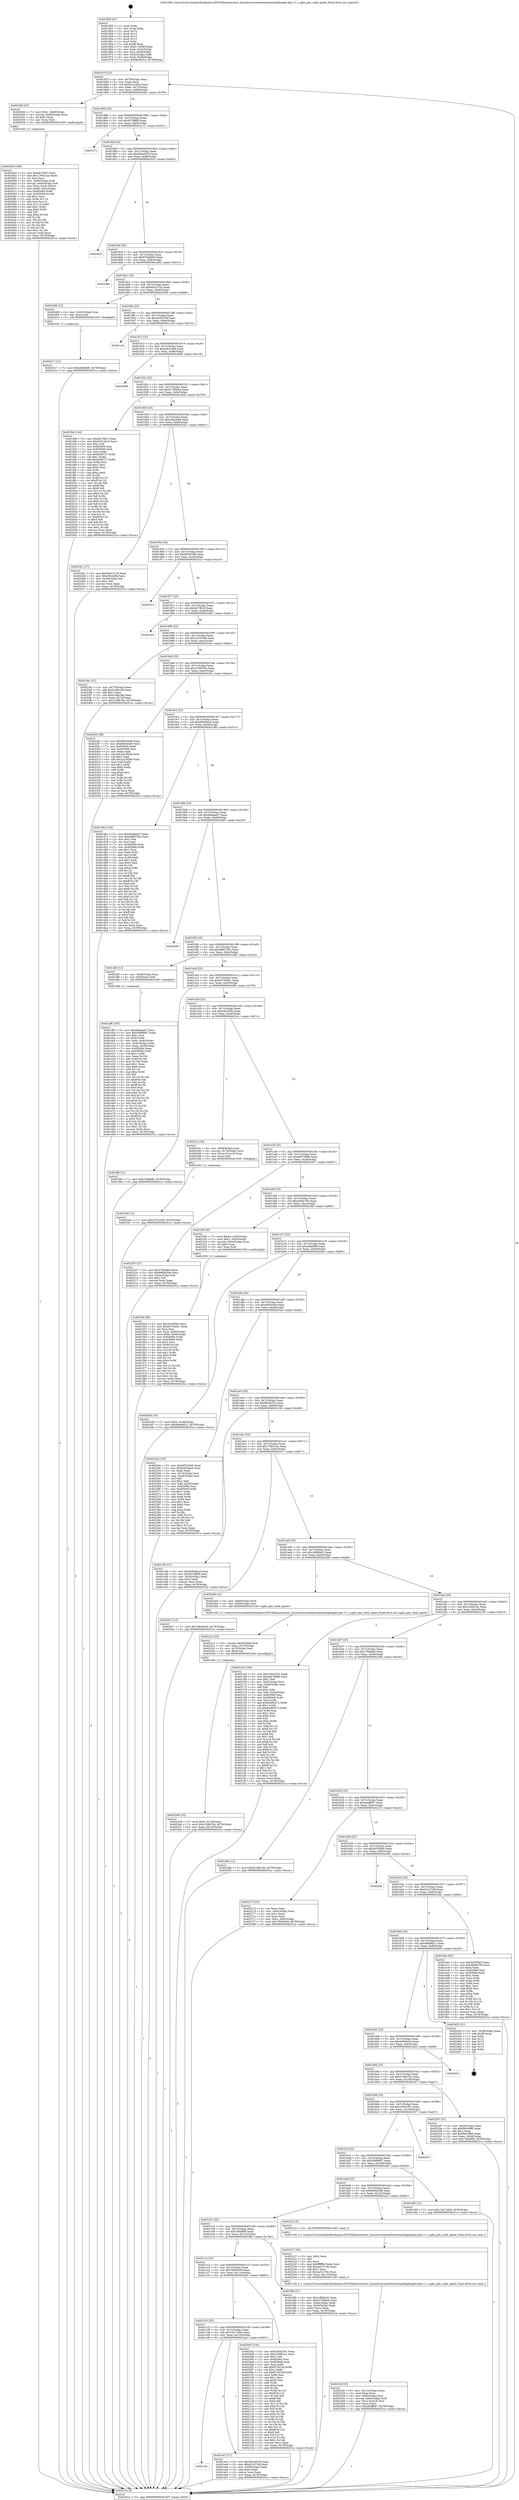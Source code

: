digraph "0x401850" {
  label = "0x401850 (/mnt/c/Users/mathe/Desktop/tcc/POCII/binaries/extr_linuxdriversnetethernetamdxgbexgbe-phy-v1.c_xgbe_phy_valid_speed_Final-ollvm.out::main(0))"
  labelloc = "t"
  node[shape=record]

  Entry [label="",width=0.3,height=0.3,shape=circle,fillcolor=black,style=filled]
  "0x40187f" [label="{
     0x40187f [23]\l
     | [instrs]\l
     &nbsp;&nbsp;0x40187f \<+3\>: mov -0x78(%rbp),%eax\l
     &nbsp;&nbsp;0x401882 \<+2\>: mov %eax,%ecx\l
     &nbsp;&nbsp;0x401884 \<+6\>: sub $0x8c51de24,%ecx\l
     &nbsp;&nbsp;0x40188a \<+3\>: mov %eax,-0x7c(%rbp)\l
     &nbsp;&nbsp;0x40188d \<+3\>: mov %ecx,-0x80(%rbp)\l
     &nbsp;&nbsp;0x401890 \<+6\>: je 0000000000402046 \<main+0x7f6\>\l
  }"]
  "0x402046" [label="{
     0x402046 [23]\l
     | [instrs]\l
     &nbsp;&nbsp;0x402046 \<+7\>: movl $0x1,-0x68(%rbp)\l
     &nbsp;&nbsp;0x40204d \<+4\>: movslq -0x68(%rbp),%rax\l
     &nbsp;&nbsp;0x402051 \<+4\>: shl $0x2,%rax\l
     &nbsp;&nbsp;0x402055 \<+3\>: mov %rax,%rdi\l
     &nbsp;&nbsp;0x402058 \<+5\>: call 0000000000401050 \<malloc@plt\>\l
     | [calls]\l
     &nbsp;&nbsp;0x401050 \{1\} (unknown)\l
  }"]
  "0x401896" [label="{
     0x401896 [25]\l
     | [instrs]\l
     &nbsp;&nbsp;0x401896 \<+5\>: jmp 000000000040189b \<main+0x4b\>\l
     &nbsp;&nbsp;0x40189b \<+3\>: mov -0x7c(%rbp),%eax\l
     &nbsp;&nbsp;0x40189e \<+5\>: sub $0x927dfbf6,%eax\l
     &nbsp;&nbsp;0x4018a3 \<+6\>: mov %eax,-0x84(%rbp)\l
     &nbsp;&nbsp;0x4018a9 \<+6\>: je 0000000000401c71 \<main+0x421\>\l
  }"]
  Exit [label="",width=0.3,height=0.3,shape=circle,fillcolor=black,style=filled,peripheries=2]
  "0x401c71" [label="{
     0x401c71\l
  }", style=dashed]
  "0x4018af" [label="{
     0x4018af [25]\l
     | [instrs]\l
     &nbsp;&nbsp;0x4018af \<+5\>: jmp 00000000004018b4 \<main+0x64\>\l
     &nbsp;&nbsp;0x4018b4 \<+3\>: mov -0x7c(%rbp),%eax\l
     &nbsp;&nbsp;0x4018b7 \<+5\>: sub $0x92bed478,%eax\l
     &nbsp;&nbsp;0x4018bc \<+6\>: mov %eax,-0x88(%rbp)\l
     &nbsp;&nbsp;0x4018c2 \<+6\>: je 0000000000402423 \<main+0xbd3\>\l
  }"]
  "0x402417" [label="{
     0x402417 [12]\l
     | [instrs]\l
     &nbsp;&nbsp;0x402417 \<+7\>: movl $0xefdbd6f0,-0x78(%rbp)\l
     &nbsp;&nbsp;0x40241e \<+5\>: jmp 000000000040251a \<main+0xcca\>\l
  }"]
  "0x402423" [label="{
     0x402423\l
  }", style=dashed]
  "0x4018c8" [label="{
     0x4018c8 [25]\l
     | [instrs]\l
     &nbsp;&nbsp;0x4018c8 \<+5\>: jmp 00000000004018cd \<main+0x7d\>\l
     &nbsp;&nbsp;0x4018cd \<+3\>: mov -0x7c(%rbp),%eax\l
     &nbsp;&nbsp;0x4018d0 \<+5\>: sub $0x974a8494,%eax\l
     &nbsp;&nbsp;0x4018d5 \<+6\>: mov %eax,-0x8c(%rbp)\l
     &nbsp;&nbsp;0x4018db \<+6\>: je 0000000000401d60 \<main+0x510\>\l
  }"]
  "0x4023e0" [label="{
     0x4023e0 [12]\l
     | [instrs]\l
     &nbsp;&nbsp;0x4023e0 \<+7\>: movl $0xc537e3e9,-0x78(%rbp)\l
     &nbsp;&nbsp;0x4023e7 \<+5\>: jmp 000000000040251a \<main+0xcca\>\l
  }"]
  "0x401d60" [label="{
     0x401d60\l
  }", style=dashed]
  "0x4018e1" [label="{
     0x4018e1 [25]\l
     | [instrs]\l
     &nbsp;&nbsp;0x4018e1 \<+5\>: jmp 00000000004018e6 \<main+0x96\>\l
     &nbsp;&nbsp;0x4018e6 \<+3\>: mov -0x7c(%rbp),%eax\l
     &nbsp;&nbsp;0x4018e9 \<+5\>: sub $0x9d4147c6,%eax\l
     &nbsp;&nbsp;0x4018ee \<+6\>: mov %eax,-0x90(%rbp)\l
     &nbsp;&nbsp;0x4018f4 \<+6\>: je 000000000040240b \<main+0xbbb\>\l
  }"]
  "0x4022d9" [label="{
     0x4022d9 [25]\l
     | [instrs]\l
     &nbsp;&nbsp;0x4022d9 \<+7\>: movl $0x0,-0x74(%rbp)\l
     &nbsp;&nbsp;0x4022e0 \<+7\>: movl $0xc538678a,-0x78(%rbp)\l
     &nbsp;&nbsp;0x4022e7 \<+6\>: mov %eax,-0x120(%rbp)\l
     &nbsp;&nbsp;0x4022ed \<+5\>: jmp 000000000040251a \<main+0xcca\>\l
  }"]
  "0x40240b" [label="{
     0x40240b [12]\l
     | [instrs]\l
     &nbsp;&nbsp;0x40240b \<+4\>: mov -0x60(%rbp),%rax\l
     &nbsp;&nbsp;0x40240f \<+3\>: mov %rax,%rdi\l
     &nbsp;&nbsp;0x402412 \<+5\>: call 0000000000401030 \<free@plt\>\l
     | [calls]\l
     &nbsp;&nbsp;0x401030 \{1\} (unknown)\l
  }"]
  "0x4018fa" [label="{
     0x4018fa [25]\l
     | [instrs]\l
     &nbsp;&nbsp;0x4018fa \<+5\>: jmp 00000000004018ff \<main+0xaf\>\l
     &nbsp;&nbsp;0x4018ff \<+3\>: mov -0x7c(%rbp),%eax\l
     &nbsp;&nbsp;0x401902 \<+5\>: sub $0xa550b76f,%eax\l
     &nbsp;&nbsp;0x401907 \<+6\>: mov %eax,-0x94(%rbp)\l
     &nbsp;&nbsp;0x40190d \<+6\>: je 0000000000401cc4 \<main+0x474\>\l
  }"]
  "0x4022c2" [label="{
     0x4022c2 [23]\l
     | [instrs]\l
     &nbsp;&nbsp;0x4022c2 \<+10\>: movabs $0x4030b6,%rdi\l
     &nbsp;&nbsp;0x4022cc \<+3\>: mov %eax,-0x70(%rbp)\l
     &nbsp;&nbsp;0x4022cf \<+3\>: mov -0x70(%rbp),%esi\l
     &nbsp;&nbsp;0x4022d2 \<+2\>: mov $0x0,%al\l
     &nbsp;&nbsp;0x4022d4 \<+5\>: call 0000000000401040 \<printf@plt\>\l
     | [calls]\l
     &nbsp;&nbsp;0x401040 \{1\} (unknown)\l
  }"]
  "0x401cc4" [label="{
     0x401cc4\l
  }", style=dashed]
  "0x401913" [label="{
     0x401913 [25]\l
     | [instrs]\l
     &nbsp;&nbsp;0x401913 \<+5\>: jmp 0000000000401918 \<main+0xc8\>\l
     &nbsp;&nbsp;0x401918 \<+3\>: mov -0x7c(%rbp),%eax\l
     &nbsp;&nbsp;0x40191b \<+5\>: sub $0xaf43140d,%eax\l
     &nbsp;&nbsp;0x401920 \<+6\>: mov %eax,-0x98(%rbp)\l
     &nbsp;&nbsp;0x401926 \<+6\>: je 0000000000402468 \<main+0xc18\>\l
  }"]
  "0x40224f" [label="{
     0x40224f [35]\l
     | [instrs]\l
     &nbsp;&nbsp;0x40224f \<+6\>: mov -0x11c(%rbp),%ecx\l
     &nbsp;&nbsp;0x402255 \<+3\>: imul %eax,%ecx\l
     &nbsp;&nbsp;0x402258 \<+4\>: mov -0x60(%rbp),%rsi\l
     &nbsp;&nbsp;0x40225c \<+4\>: movslq -0x64(%rbp),%rdi\l
     &nbsp;&nbsp;0x402260 \<+4\>: mov (%rsi,%rdi,8),%rsi\l
     &nbsp;&nbsp;0x402264 \<+2\>: mov %ecx,(%rsi)\l
     &nbsp;&nbsp;0x402266 \<+7\>: movl $0x2baffb67,-0x78(%rbp)\l
     &nbsp;&nbsp;0x40226d \<+5\>: jmp 000000000040251a \<main+0xcca\>\l
  }"]
  "0x402468" [label="{
     0x402468\l
  }", style=dashed]
  "0x40192c" [label="{
     0x40192c [25]\l
     | [instrs]\l
     &nbsp;&nbsp;0x40192c \<+5\>: jmp 0000000000401931 \<main+0xe1\>\l
     &nbsp;&nbsp;0x401931 \<+3\>: mov -0x7c(%rbp),%eax\l
     &nbsp;&nbsp;0x401934 \<+5\>: sub $0xb178b6e4,%eax\l
     &nbsp;&nbsp;0x401939 \<+6\>: mov %eax,-0x9c(%rbp)\l
     &nbsp;&nbsp;0x40193f \<+6\>: je 0000000000401fb6 \<main+0x766\>\l
  }"]
  "0x402227" [label="{
     0x402227 [40]\l
     | [instrs]\l
     &nbsp;&nbsp;0x402227 \<+5\>: mov $0x2,%ecx\l
     &nbsp;&nbsp;0x40222c \<+1\>: cltd\l
     &nbsp;&nbsp;0x40222d \<+2\>: idiv %ecx\l
     &nbsp;&nbsp;0x40222f \<+6\>: imul $0xfffffffe,%edx,%ecx\l
     &nbsp;&nbsp;0x402235 \<+6\>: add $0x4a01278e,%ecx\l
     &nbsp;&nbsp;0x40223b \<+3\>: add $0x1,%ecx\l
     &nbsp;&nbsp;0x40223e \<+6\>: sub $0x4a01278e,%ecx\l
     &nbsp;&nbsp;0x402244 \<+6\>: mov %ecx,-0x11c(%rbp)\l
     &nbsp;&nbsp;0x40224a \<+5\>: call 0000000000401160 \<next_i\>\l
     | [calls]\l
     &nbsp;&nbsp;0x401160 \{1\} (/mnt/c/Users/mathe/Desktop/tcc/POCII/binaries/extr_linuxdriversnetethernetamdxgbexgbe-phy-v1.c_xgbe_phy_valid_speed_Final-ollvm.out::next_i)\l
  }"]
  "0x401fb6" [label="{
     0x401fb6 [144]\l
     | [instrs]\l
     &nbsp;&nbsp;0x401fb6 \<+5\>: mov $0xbfc7f823,%eax\l
     &nbsp;&nbsp;0x401fbb \<+5\>: mov $0x8c51de24,%ecx\l
     &nbsp;&nbsp;0x401fc0 \<+2\>: mov $0x1,%dl\l
     &nbsp;&nbsp;0x401fc2 \<+7\>: mov 0x405064,%esi\l
     &nbsp;&nbsp;0x401fc9 \<+7\>: mov 0x405068,%edi\l
     &nbsp;&nbsp;0x401fd0 \<+3\>: mov %esi,%r8d\l
     &nbsp;&nbsp;0x401fd3 \<+7\>: sub $0xb058727,%r8d\l
     &nbsp;&nbsp;0x401fda \<+4\>: sub $0x1,%r8d\l
     &nbsp;&nbsp;0x401fde \<+7\>: add $0xb058727,%r8d\l
     &nbsp;&nbsp;0x401fe5 \<+4\>: imul %r8d,%esi\l
     &nbsp;&nbsp;0x401fe9 \<+3\>: and $0x1,%esi\l
     &nbsp;&nbsp;0x401fec \<+3\>: cmp $0x0,%esi\l
     &nbsp;&nbsp;0x401fef \<+4\>: sete %r9b\l
     &nbsp;&nbsp;0x401ff3 \<+3\>: cmp $0xa,%edi\l
     &nbsp;&nbsp;0x401ff6 \<+4\>: setl %r10b\l
     &nbsp;&nbsp;0x401ffa \<+3\>: mov %r9b,%r11b\l
     &nbsp;&nbsp;0x401ffd \<+4\>: xor $0xff,%r11b\l
     &nbsp;&nbsp;0x402001 \<+3\>: mov %r10b,%bl\l
     &nbsp;&nbsp;0x402004 \<+3\>: xor $0xff,%bl\l
     &nbsp;&nbsp;0x402007 \<+3\>: xor $0x0,%dl\l
     &nbsp;&nbsp;0x40200a \<+3\>: mov %r11b,%r14b\l
     &nbsp;&nbsp;0x40200d \<+4\>: and $0x0,%r14b\l
     &nbsp;&nbsp;0x402011 \<+3\>: and %dl,%r9b\l
     &nbsp;&nbsp;0x402014 \<+3\>: mov %bl,%r15b\l
     &nbsp;&nbsp;0x402017 \<+4\>: and $0x0,%r15b\l
     &nbsp;&nbsp;0x40201b \<+3\>: and %dl,%r10b\l
     &nbsp;&nbsp;0x40201e \<+3\>: or %r9b,%r14b\l
     &nbsp;&nbsp;0x402021 \<+3\>: or %r10b,%r15b\l
     &nbsp;&nbsp;0x402024 \<+3\>: xor %r15b,%r14b\l
     &nbsp;&nbsp;0x402027 \<+3\>: or %bl,%r11b\l
     &nbsp;&nbsp;0x40202a \<+4\>: xor $0xff,%r11b\l
     &nbsp;&nbsp;0x40202e \<+3\>: or $0x0,%dl\l
     &nbsp;&nbsp;0x402031 \<+3\>: and %dl,%r11b\l
     &nbsp;&nbsp;0x402034 \<+3\>: or %r11b,%r14b\l
     &nbsp;&nbsp;0x402037 \<+4\>: test $0x1,%r14b\l
     &nbsp;&nbsp;0x40203b \<+3\>: cmovne %ecx,%eax\l
     &nbsp;&nbsp;0x40203e \<+3\>: mov %eax,-0x78(%rbp)\l
     &nbsp;&nbsp;0x402041 \<+5\>: jmp 000000000040251a \<main+0xcca\>\l
  }"]
  "0x401945" [label="{
     0x401945 [25]\l
     | [instrs]\l
     &nbsp;&nbsp;0x401945 \<+5\>: jmp 000000000040194a \<main+0xfa\>\l
     &nbsp;&nbsp;0x40194a \<+3\>: mov -0x7c(%rbp),%eax\l
     &nbsp;&nbsp;0x40194d \<+5\>: sub $0xb30a3ea9,%eax\l
     &nbsp;&nbsp;0x401952 \<+6\>: mov %eax,-0xa0(%rbp)\l
     &nbsp;&nbsp;0x401958 \<+6\>: je 00000000004023b1 \<main+0xb61\>\l
  }"]
  "0x40205d" [label="{
     0x40205d [106]\l
     | [instrs]\l
     &nbsp;&nbsp;0x40205d \<+5\>: mov $0xbfc7f823,%ecx\l
     &nbsp;&nbsp;0x402062 \<+5\>: mov $0x178621ae,%edx\l
     &nbsp;&nbsp;0x402067 \<+2\>: xor %esi,%esi\l
     &nbsp;&nbsp;0x402069 \<+4\>: mov -0x60(%rbp),%rdi\l
     &nbsp;&nbsp;0x40206d \<+4\>: movslq -0x64(%rbp),%r8\l
     &nbsp;&nbsp;0x402071 \<+4\>: mov %rax,(%rdi,%r8,8)\l
     &nbsp;&nbsp;0x402075 \<+7\>: movl $0x0,-0x6c(%rbp)\l
     &nbsp;&nbsp;0x40207c \<+8\>: mov 0x405064,%r9d\l
     &nbsp;&nbsp;0x402084 \<+8\>: mov 0x405068,%r10d\l
     &nbsp;&nbsp;0x40208c \<+3\>: sub $0x1,%esi\l
     &nbsp;&nbsp;0x40208f \<+3\>: mov %r9d,%r11d\l
     &nbsp;&nbsp;0x402092 \<+3\>: add %esi,%r11d\l
     &nbsp;&nbsp;0x402095 \<+4\>: imul %r11d,%r9d\l
     &nbsp;&nbsp;0x402099 \<+4\>: and $0x1,%r9d\l
     &nbsp;&nbsp;0x40209d \<+4\>: cmp $0x0,%r9d\l
     &nbsp;&nbsp;0x4020a1 \<+3\>: sete %bl\l
     &nbsp;&nbsp;0x4020a4 \<+4\>: cmp $0xa,%r10d\l
     &nbsp;&nbsp;0x4020a8 \<+4\>: setl %r14b\l
     &nbsp;&nbsp;0x4020ac \<+3\>: mov %bl,%r15b\l
     &nbsp;&nbsp;0x4020af \<+3\>: and %r14b,%r15b\l
     &nbsp;&nbsp;0x4020b2 \<+3\>: xor %r14b,%bl\l
     &nbsp;&nbsp;0x4020b5 \<+3\>: or %bl,%r15b\l
     &nbsp;&nbsp;0x4020b8 \<+4\>: test $0x1,%r15b\l
     &nbsp;&nbsp;0x4020bc \<+3\>: cmovne %edx,%ecx\l
     &nbsp;&nbsp;0x4020bf \<+3\>: mov %ecx,-0x78(%rbp)\l
     &nbsp;&nbsp;0x4020c2 \<+5\>: jmp 000000000040251a \<main+0xcca\>\l
  }"]
  "0x4023b1" [label="{
     0x4023b1 [27]\l
     | [instrs]\l
     &nbsp;&nbsp;0x4023b1 \<+5\>: mov $0x9d4147c6,%eax\l
     &nbsp;&nbsp;0x4023b6 \<+5\>: mov $0xe5fc2d5b,%ecx\l
     &nbsp;&nbsp;0x4023bb \<+3\>: mov -0x29(%rbp),%dl\l
     &nbsp;&nbsp;0x4023be \<+3\>: test $0x1,%dl\l
     &nbsp;&nbsp;0x4023c1 \<+3\>: cmovne %ecx,%eax\l
     &nbsp;&nbsp;0x4023c4 \<+3\>: mov %eax,-0x78(%rbp)\l
     &nbsp;&nbsp;0x4023c7 \<+5\>: jmp 000000000040251a \<main+0xcca\>\l
  }"]
  "0x40195e" [label="{
     0x40195e [25]\l
     | [instrs]\l
     &nbsp;&nbsp;0x40195e \<+5\>: jmp 0000000000401963 \<main+0x113\>\l
     &nbsp;&nbsp;0x401963 \<+3\>: mov -0x7c(%rbp),%eax\l
     &nbsp;&nbsp;0x401966 \<+5\>: sub $0xbf5250d9,%eax\l
     &nbsp;&nbsp;0x40196b \<+6\>: mov %eax,-0xa4(%rbp)\l
     &nbsp;&nbsp;0x401971 \<+6\>: je 0000000000402513 \<main+0xcc3\>\l
  }"]
  "0x401f2d" [label="{
     0x401f2d [98]\l
     | [instrs]\l
     &nbsp;&nbsp;0x401f2d \<+5\>: mov $0x2e55f0e0,%ecx\l
     &nbsp;&nbsp;0x401f32 \<+5\>: mov $0xe075ddd1,%edx\l
     &nbsp;&nbsp;0x401f37 \<+2\>: xor %esi,%esi\l
     &nbsp;&nbsp;0x401f39 \<+4\>: mov %rax,-0x60(%rbp)\l
     &nbsp;&nbsp;0x401f3d \<+7\>: movl $0x0,-0x64(%rbp)\l
     &nbsp;&nbsp;0x401f44 \<+8\>: mov 0x405064,%r8d\l
     &nbsp;&nbsp;0x401f4c \<+8\>: mov 0x405068,%r9d\l
     &nbsp;&nbsp;0x401f54 \<+3\>: sub $0x1,%esi\l
     &nbsp;&nbsp;0x401f57 \<+3\>: mov %r8d,%r10d\l
     &nbsp;&nbsp;0x401f5a \<+3\>: add %esi,%r10d\l
     &nbsp;&nbsp;0x401f5d \<+4\>: imul %r10d,%r8d\l
     &nbsp;&nbsp;0x401f61 \<+4\>: and $0x1,%r8d\l
     &nbsp;&nbsp;0x401f65 \<+4\>: cmp $0x0,%r8d\l
     &nbsp;&nbsp;0x401f69 \<+4\>: sete %r11b\l
     &nbsp;&nbsp;0x401f6d \<+4\>: cmp $0xa,%r9d\l
     &nbsp;&nbsp;0x401f71 \<+3\>: setl %bl\l
     &nbsp;&nbsp;0x401f74 \<+3\>: mov %r11b,%r14b\l
     &nbsp;&nbsp;0x401f77 \<+3\>: and %bl,%r14b\l
     &nbsp;&nbsp;0x401f7a \<+3\>: xor %bl,%r11b\l
     &nbsp;&nbsp;0x401f7d \<+3\>: or %r11b,%r14b\l
     &nbsp;&nbsp;0x401f80 \<+4\>: test $0x1,%r14b\l
     &nbsp;&nbsp;0x401f84 \<+3\>: cmovne %edx,%ecx\l
     &nbsp;&nbsp;0x401f87 \<+3\>: mov %ecx,-0x78(%rbp)\l
     &nbsp;&nbsp;0x401f8a \<+5\>: jmp 000000000040251a \<main+0xcca\>\l
  }"]
  "0x402513" [label="{
     0x402513\l
  }", style=dashed]
  "0x401977" [label="{
     0x401977 [25]\l
     | [instrs]\l
     &nbsp;&nbsp;0x401977 \<+5\>: jmp 000000000040197c \<main+0x12c\>\l
     &nbsp;&nbsp;0x40197c \<+3\>: mov -0x7c(%rbp),%eax\l
     &nbsp;&nbsp;0x40197f \<+5\>: sub $0xbfc7f823,%eax\l
     &nbsp;&nbsp;0x401984 \<+6\>: mov %eax,-0xa8(%rbp)\l
     &nbsp;&nbsp;0x40198a \<+6\>: je 00000000004024d1 \<main+0xc81\>\l
  }"]
  "0x401c4c" [label="{
     0x401c4c\l
  }", style=dashed]
  "0x4024d1" [label="{
     0x4024d1\l
  }", style=dashed]
  "0x401990" [label="{
     0x401990 [25]\l
     | [instrs]\l
     &nbsp;&nbsp;0x401990 \<+5\>: jmp 0000000000401995 \<main+0x145\>\l
     &nbsp;&nbsp;0x401995 \<+3\>: mov -0x7c(%rbp),%eax\l
     &nbsp;&nbsp;0x401998 \<+5\>: sub $0xc537e3e9,%eax\l
     &nbsp;&nbsp;0x40199d \<+6\>: mov %eax,-0xac(%rbp)\l
     &nbsp;&nbsp;0x4019a3 \<+6\>: je 00000000004023ec \<main+0xb9c\>\l
  }"]
  "0x401ea1" [label="{
     0x401ea1 [27]\l
     | [instrs]\l
     &nbsp;&nbsp;0x401ea1 \<+5\>: mov $0x92bed478,%eax\l
     &nbsp;&nbsp;0x401ea6 \<+5\>: mov $0x431d728f,%ecx\l
     &nbsp;&nbsp;0x401eab \<+3\>: mov -0x30(%rbp),%edx\l
     &nbsp;&nbsp;0x401eae \<+3\>: cmp $0x0,%edx\l
     &nbsp;&nbsp;0x401eb1 \<+3\>: cmove %ecx,%eax\l
     &nbsp;&nbsp;0x401eb4 \<+3\>: mov %eax,-0x78(%rbp)\l
     &nbsp;&nbsp;0x401eb7 \<+5\>: jmp 000000000040251a \<main+0xcca\>\l
  }"]
  "0x4023ec" [label="{
     0x4023ec [31]\l
     | [instrs]\l
     &nbsp;&nbsp;0x4023ec \<+3\>: mov -0x74(%rbp),%eax\l
     &nbsp;&nbsp;0x4023ef \<+5\>: add $0x41d8cc8a,%eax\l
     &nbsp;&nbsp;0x4023f4 \<+3\>: add $0x1,%eax\l
     &nbsp;&nbsp;0x4023f7 \<+5\>: sub $0x41d8cc8a,%eax\l
     &nbsp;&nbsp;0x4023fc \<+3\>: mov %eax,-0x74(%rbp)\l
     &nbsp;&nbsp;0x4023ff \<+7\>: movl $0xc538678a,-0x78(%rbp)\l
     &nbsp;&nbsp;0x402406 \<+5\>: jmp 000000000040251a \<main+0xcca\>\l
  }"]
  "0x4019a9" [label="{
     0x4019a9 [25]\l
     | [instrs]\l
     &nbsp;&nbsp;0x4019a9 \<+5\>: jmp 00000000004019ae \<main+0x15e\>\l
     &nbsp;&nbsp;0x4019ae \<+3\>: mov -0x7c(%rbp),%eax\l
     &nbsp;&nbsp;0x4019b1 \<+5\>: sub $0xc538678a,%eax\l
     &nbsp;&nbsp;0x4019b6 \<+6\>: mov %eax,-0xb0(%rbp)\l
     &nbsp;&nbsp;0x4019bc \<+6\>: je 00000000004022f2 \<main+0xaa2\>\l
  }"]
  "0x401c33" [label="{
     0x401c33 [25]\l
     | [instrs]\l
     &nbsp;&nbsp;0x401c33 \<+5\>: jmp 0000000000401c38 \<main+0x3e8\>\l
     &nbsp;&nbsp;0x401c38 \<+3\>: mov -0x7c(%rbp),%eax\l
     &nbsp;&nbsp;0x401c3b \<+5\>: sub $0x7eb716b9,%eax\l
     &nbsp;&nbsp;0x401c40 \<+6\>: mov %eax,-0x118(%rbp)\l
     &nbsp;&nbsp;0x401c46 \<+6\>: je 0000000000401ea1 \<main+0x651\>\l
  }"]
  "0x4022f2" [label="{
     0x4022f2 [88]\l
     | [instrs]\l
     &nbsp;&nbsp;0x4022f2 \<+5\>: mov $0xbf5250d9,%eax\l
     &nbsp;&nbsp;0x4022f7 \<+5\>: mov $0xf40044d0,%ecx\l
     &nbsp;&nbsp;0x4022fc \<+7\>: mov 0x405064,%edx\l
     &nbsp;&nbsp;0x402303 \<+7\>: mov 0x405068,%esi\l
     &nbsp;&nbsp;0x40230a \<+2\>: mov %edx,%edi\l
     &nbsp;&nbsp;0x40230c \<+6\>: sub $0x2a23f2b8,%edi\l
     &nbsp;&nbsp;0x402312 \<+3\>: sub $0x1,%edi\l
     &nbsp;&nbsp;0x402315 \<+6\>: add $0x2a23f2b8,%edi\l
     &nbsp;&nbsp;0x40231b \<+3\>: imul %edi,%edx\l
     &nbsp;&nbsp;0x40231e \<+3\>: and $0x1,%edx\l
     &nbsp;&nbsp;0x402321 \<+3\>: cmp $0x0,%edx\l
     &nbsp;&nbsp;0x402324 \<+4\>: sete %r8b\l
     &nbsp;&nbsp;0x402328 \<+3\>: cmp $0xa,%esi\l
     &nbsp;&nbsp;0x40232b \<+4\>: setl %r9b\l
     &nbsp;&nbsp;0x40232f \<+3\>: mov %r8b,%r10b\l
     &nbsp;&nbsp;0x402332 \<+3\>: and %r9b,%r10b\l
     &nbsp;&nbsp;0x402335 \<+3\>: xor %r9b,%r8b\l
     &nbsp;&nbsp;0x402338 \<+3\>: or %r8b,%r10b\l
     &nbsp;&nbsp;0x40233b \<+4\>: test $0x1,%r10b\l
     &nbsp;&nbsp;0x40233f \<+3\>: cmovne %ecx,%eax\l
     &nbsp;&nbsp;0x402342 \<+3\>: mov %eax,-0x78(%rbp)\l
     &nbsp;&nbsp;0x402345 \<+5\>: jmp 000000000040251a \<main+0xcca\>\l
  }"]
  "0x4019c2" [label="{
     0x4019c2 [25]\l
     | [instrs]\l
     &nbsp;&nbsp;0x4019c2 \<+5\>: jmp 00000000004019c7 \<main+0x177\>\l
     &nbsp;&nbsp;0x4019c7 \<+3\>: mov -0x7c(%rbp),%eax\l
     &nbsp;&nbsp;0x4019ca \<+5\>: sub $0xd0928acd,%eax\l
     &nbsp;&nbsp;0x4019cf \<+6\>: mov %eax,-0xb4(%rbp)\l
     &nbsp;&nbsp;0x4019d5 \<+6\>: je 0000000000401d6c \<main+0x51c\>\l
  }"]
  "0x4020d3" [label="{
     0x4020d3 [144]\l
     | [instrs]\l
     &nbsp;&nbsp;0x4020d3 \<+5\>: mov $0x53642301,%eax\l
     &nbsp;&nbsp;0x4020d8 \<+5\>: mov $0x218901ac,%ecx\l
     &nbsp;&nbsp;0x4020dd \<+2\>: mov $0x1,%dl\l
     &nbsp;&nbsp;0x4020df \<+7\>: mov 0x405064,%esi\l
     &nbsp;&nbsp;0x4020e6 \<+7\>: mov 0x405068,%edi\l
     &nbsp;&nbsp;0x4020ed \<+3\>: mov %esi,%r8d\l
     &nbsp;&nbsp;0x4020f0 \<+7\>: add $0xf37823cf,%r8d\l
     &nbsp;&nbsp;0x4020f7 \<+4\>: sub $0x1,%r8d\l
     &nbsp;&nbsp;0x4020fb \<+7\>: sub $0xf37823cf,%r8d\l
     &nbsp;&nbsp;0x402102 \<+4\>: imul %r8d,%esi\l
     &nbsp;&nbsp;0x402106 \<+3\>: and $0x1,%esi\l
     &nbsp;&nbsp;0x402109 \<+3\>: cmp $0x0,%esi\l
     &nbsp;&nbsp;0x40210c \<+4\>: sete %r9b\l
     &nbsp;&nbsp;0x402110 \<+3\>: cmp $0xa,%edi\l
     &nbsp;&nbsp;0x402113 \<+4\>: setl %r10b\l
     &nbsp;&nbsp;0x402117 \<+3\>: mov %r9b,%r11b\l
     &nbsp;&nbsp;0x40211a \<+4\>: xor $0xff,%r11b\l
     &nbsp;&nbsp;0x40211e \<+3\>: mov %r10b,%bl\l
     &nbsp;&nbsp;0x402121 \<+3\>: xor $0xff,%bl\l
     &nbsp;&nbsp;0x402124 \<+3\>: xor $0x0,%dl\l
     &nbsp;&nbsp;0x402127 \<+3\>: mov %r11b,%r14b\l
     &nbsp;&nbsp;0x40212a \<+4\>: and $0x0,%r14b\l
     &nbsp;&nbsp;0x40212e \<+3\>: and %dl,%r9b\l
     &nbsp;&nbsp;0x402131 \<+3\>: mov %bl,%r15b\l
     &nbsp;&nbsp;0x402134 \<+4\>: and $0x0,%r15b\l
     &nbsp;&nbsp;0x402138 \<+3\>: and %dl,%r10b\l
     &nbsp;&nbsp;0x40213b \<+3\>: or %r9b,%r14b\l
     &nbsp;&nbsp;0x40213e \<+3\>: or %r10b,%r15b\l
     &nbsp;&nbsp;0x402141 \<+3\>: xor %r15b,%r14b\l
     &nbsp;&nbsp;0x402144 \<+3\>: or %bl,%r11b\l
     &nbsp;&nbsp;0x402147 \<+4\>: xor $0xff,%r11b\l
     &nbsp;&nbsp;0x40214b \<+3\>: or $0x0,%dl\l
     &nbsp;&nbsp;0x40214e \<+3\>: and %dl,%r11b\l
     &nbsp;&nbsp;0x402151 \<+3\>: or %r11b,%r14b\l
     &nbsp;&nbsp;0x402154 \<+4\>: test $0x1,%r14b\l
     &nbsp;&nbsp;0x402158 \<+3\>: cmovne %ecx,%eax\l
     &nbsp;&nbsp;0x40215b \<+3\>: mov %eax,-0x78(%rbp)\l
     &nbsp;&nbsp;0x40215e \<+5\>: jmp 000000000040251a \<main+0xcca\>\l
  }"]
  "0x401d6c" [label="{
     0x401d6c [134]\l
     | [instrs]\l
     &nbsp;&nbsp;0x401d6c \<+5\>: mov $0xd0a8aad7,%eax\l
     &nbsp;&nbsp;0x401d71 \<+5\>: mov $0xd68673b2,%ecx\l
     &nbsp;&nbsp;0x401d76 \<+2\>: mov $0x1,%dl\l
     &nbsp;&nbsp;0x401d78 \<+2\>: xor %esi,%esi\l
     &nbsp;&nbsp;0x401d7a \<+7\>: mov 0x405064,%edi\l
     &nbsp;&nbsp;0x401d81 \<+8\>: mov 0x405068,%r8d\l
     &nbsp;&nbsp;0x401d89 \<+3\>: sub $0x1,%esi\l
     &nbsp;&nbsp;0x401d8c \<+3\>: mov %edi,%r9d\l
     &nbsp;&nbsp;0x401d8f \<+3\>: add %esi,%r9d\l
     &nbsp;&nbsp;0x401d92 \<+4\>: imul %r9d,%edi\l
     &nbsp;&nbsp;0x401d96 \<+3\>: and $0x1,%edi\l
     &nbsp;&nbsp;0x401d99 \<+3\>: cmp $0x0,%edi\l
     &nbsp;&nbsp;0x401d9c \<+4\>: sete %r10b\l
     &nbsp;&nbsp;0x401da0 \<+4\>: cmp $0xa,%r8d\l
     &nbsp;&nbsp;0x401da4 \<+4\>: setl %r11b\l
     &nbsp;&nbsp;0x401da8 \<+3\>: mov %r10b,%bl\l
     &nbsp;&nbsp;0x401dab \<+3\>: xor $0xff,%bl\l
     &nbsp;&nbsp;0x401dae \<+3\>: mov %r11b,%r14b\l
     &nbsp;&nbsp;0x401db1 \<+4\>: xor $0xff,%r14b\l
     &nbsp;&nbsp;0x401db5 \<+3\>: xor $0x0,%dl\l
     &nbsp;&nbsp;0x401db8 \<+3\>: mov %bl,%r15b\l
     &nbsp;&nbsp;0x401dbb \<+4\>: and $0x0,%r15b\l
     &nbsp;&nbsp;0x401dbf \<+3\>: and %dl,%r10b\l
     &nbsp;&nbsp;0x401dc2 \<+3\>: mov %r14b,%r12b\l
     &nbsp;&nbsp;0x401dc5 \<+4\>: and $0x0,%r12b\l
     &nbsp;&nbsp;0x401dc9 \<+3\>: and %dl,%r11b\l
     &nbsp;&nbsp;0x401dcc \<+3\>: or %r10b,%r15b\l
     &nbsp;&nbsp;0x401dcf \<+3\>: or %r11b,%r12b\l
     &nbsp;&nbsp;0x401dd2 \<+3\>: xor %r12b,%r15b\l
     &nbsp;&nbsp;0x401dd5 \<+3\>: or %r14b,%bl\l
     &nbsp;&nbsp;0x401dd8 \<+3\>: xor $0xff,%bl\l
     &nbsp;&nbsp;0x401ddb \<+3\>: or $0x0,%dl\l
     &nbsp;&nbsp;0x401dde \<+2\>: and %dl,%bl\l
     &nbsp;&nbsp;0x401de0 \<+3\>: or %bl,%r15b\l
     &nbsp;&nbsp;0x401de3 \<+4\>: test $0x1,%r15b\l
     &nbsp;&nbsp;0x401de7 \<+3\>: cmovne %ecx,%eax\l
     &nbsp;&nbsp;0x401dea \<+3\>: mov %eax,-0x78(%rbp)\l
     &nbsp;&nbsp;0x401ded \<+5\>: jmp 000000000040251a \<main+0xcca\>\l
  }"]
  "0x4019db" [label="{
     0x4019db [25]\l
     | [instrs]\l
     &nbsp;&nbsp;0x4019db \<+5\>: jmp 00000000004019e0 \<main+0x190\>\l
     &nbsp;&nbsp;0x4019e0 \<+3\>: mov -0x7c(%rbp),%eax\l
     &nbsp;&nbsp;0x4019e3 \<+5\>: sub $0xd0a8aad7,%eax\l
     &nbsp;&nbsp;0x4019e8 \<+6\>: mov %eax,-0xb8(%rbp)\l
     &nbsp;&nbsp;0x4019ee \<+6\>: je 0000000000402480 \<main+0xc30\>\l
  }"]
  "0x401c1a" [label="{
     0x401c1a [25]\l
     | [instrs]\l
     &nbsp;&nbsp;0x401c1a \<+5\>: jmp 0000000000401c1f \<main+0x3cf\>\l
     &nbsp;&nbsp;0x401c1f \<+3\>: mov -0x7c(%rbp),%eax\l
     &nbsp;&nbsp;0x401c22 \<+5\>: sub $0x78636c69,%eax\l
     &nbsp;&nbsp;0x401c27 \<+6\>: mov %eax,-0x114(%rbp)\l
     &nbsp;&nbsp;0x401c2d \<+6\>: je 00000000004020d3 \<main+0x883\>\l
  }"]
  "0x402480" [label="{
     0x402480\l
  }", style=dashed]
  "0x4019f4" [label="{
     0x4019f4 [25]\l
     | [instrs]\l
     &nbsp;&nbsp;0x4019f4 \<+5\>: jmp 00000000004019f9 \<main+0x1a9\>\l
     &nbsp;&nbsp;0x4019f9 \<+3\>: mov -0x7c(%rbp),%eax\l
     &nbsp;&nbsp;0x4019fc \<+5\>: sub $0xd68673b2,%eax\l
     &nbsp;&nbsp;0x401a01 \<+6\>: mov %eax,-0xbc(%rbp)\l
     &nbsp;&nbsp;0x401a07 \<+6\>: je 0000000000401df2 \<main+0x5a2\>\l
  }"]
  "0x401f9b" [label="{
     0x401f9b [27]\l
     | [instrs]\l
     &nbsp;&nbsp;0x401f9b \<+5\>: mov $0x1df94bd2,%eax\l
     &nbsp;&nbsp;0x401fa0 \<+5\>: mov $0xb178b6e4,%ecx\l
     &nbsp;&nbsp;0x401fa5 \<+3\>: mov -0x64(%rbp),%edx\l
     &nbsp;&nbsp;0x401fa8 \<+3\>: cmp -0x54(%rbp),%edx\l
     &nbsp;&nbsp;0x401fab \<+3\>: cmovl %ecx,%eax\l
     &nbsp;&nbsp;0x401fae \<+3\>: mov %eax,-0x78(%rbp)\l
     &nbsp;&nbsp;0x401fb1 \<+5\>: jmp 000000000040251a \<main+0xcca\>\l
  }"]
  "0x401df2" [label="{
     0x401df2 [13]\l
     | [instrs]\l
     &nbsp;&nbsp;0x401df2 \<+4\>: mov -0x48(%rbp),%rax\l
     &nbsp;&nbsp;0x401df6 \<+4\>: mov 0x8(%rax),%rdi\l
     &nbsp;&nbsp;0x401dfa \<+5\>: call 0000000000401060 \<atoi@plt\>\l
     | [calls]\l
     &nbsp;&nbsp;0x401060 \{1\} (unknown)\l
  }"]
  "0x401a0d" [label="{
     0x401a0d [25]\l
     | [instrs]\l
     &nbsp;&nbsp;0x401a0d \<+5\>: jmp 0000000000401a12 \<main+0x1c2\>\l
     &nbsp;&nbsp;0x401a12 \<+3\>: mov -0x7c(%rbp),%eax\l
     &nbsp;&nbsp;0x401a15 \<+5\>: sub $0xe075ddd1,%eax\l
     &nbsp;&nbsp;0x401a1a \<+6\>: mov %eax,-0xc0(%rbp)\l
     &nbsp;&nbsp;0x401a20 \<+6\>: je 0000000000401f8f \<main+0x73f\>\l
  }"]
  "0x401c01" [label="{
     0x401c01 [25]\l
     | [instrs]\l
     &nbsp;&nbsp;0x401c01 \<+5\>: jmp 0000000000401c06 \<main+0x3b6\>\l
     &nbsp;&nbsp;0x401c06 \<+3\>: mov -0x7c(%rbp),%eax\l
     &nbsp;&nbsp;0x401c09 \<+5\>: sub $0x749af6f9,%eax\l
     &nbsp;&nbsp;0x401c0e \<+6\>: mov %eax,-0x110(%rbp)\l
     &nbsp;&nbsp;0x401c14 \<+6\>: je 0000000000401f9b \<main+0x74b\>\l
  }"]
  "0x401f8f" [label="{
     0x401f8f [12]\l
     | [instrs]\l
     &nbsp;&nbsp;0x401f8f \<+7\>: movl $0x749af6f9,-0x78(%rbp)\l
     &nbsp;&nbsp;0x401f96 \<+5\>: jmp 000000000040251a \<main+0xcca\>\l
  }"]
  "0x401a26" [label="{
     0x401a26 [25]\l
     | [instrs]\l
     &nbsp;&nbsp;0x401a26 \<+5\>: jmp 0000000000401a2b \<main+0x1db\>\l
     &nbsp;&nbsp;0x401a2b \<+3\>: mov -0x7c(%rbp),%eax\l
     &nbsp;&nbsp;0x401a2e \<+5\>: sub $0xe5fc2d5b,%eax\l
     &nbsp;&nbsp;0x401a33 \<+6\>: mov %eax,-0xc4(%rbp)\l
     &nbsp;&nbsp;0x401a39 \<+6\>: je 00000000004023cc \<main+0xb7c\>\l
  }"]
  "0x402222" [label="{
     0x402222 [5]\l
     | [instrs]\l
     &nbsp;&nbsp;0x402222 \<+5\>: call 0000000000401160 \<next_i\>\l
     | [calls]\l
     &nbsp;&nbsp;0x401160 \{1\} (/mnt/c/Users/mathe/Desktop/tcc/POCII/binaries/extr_linuxdriversnetethernetamdxgbexgbe-phy-v1.c_xgbe_phy_valid_speed_Final-ollvm.out::next_i)\l
  }"]
  "0x4023cc" [label="{
     0x4023cc [20]\l
     | [instrs]\l
     &nbsp;&nbsp;0x4023cc \<+4\>: mov -0x60(%rbp),%rax\l
     &nbsp;&nbsp;0x4023d0 \<+4\>: movslq -0x74(%rbp),%rcx\l
     &nbsp;&nbsp;0x4023d4 \<+4\>: mov (%rax,%rcx,8),%rax\l
     &nbsp;&nbsp;0x4023d8 \<+3\>: mov %rax,%rdi\l
     &nbsp;&nbsp;0x4023db \<+5\>: call 0000000000401030 \<free@plt\>\l
     | [calls]\l
     &nbsp;&nbsp;0x401030 \{1\} (unknown)\l
  }"]
  "0x401a3f" [label="{
     0x401a3f [25]\l
     | [instrs]\l
     &nbsp;&nbsp;0x401a3f \<+5\>: jmp 0000000000401a44 \<main+0x1f4\>\l
     &nbsp;&nbsp;0x401a44 \<+3\>: mov -0x7c(%rbp),%eax\l
     &nbsp;&nbsp;0x401a47 \<+5\>: sub $0xeb67d686,%eax\l
     &nbsp;&nbsp;0x401a4c \<+6\>: mov %eax,-0xc8(%rbp)\l
     &nbsp;&nbsp;0x401a52 \<+6\>: je 0000000000402207 \<main+0x9b7\>\l
  }"]
  "0x401be8" [label="{
     0x401be8 [25]\l
     | [instrs]\l
     &nbsp;&nbsp;0x401be8 \<+5\>: jmp 0000000000401bed \<main+0x39d\>\l
     &nbsp;&nbsp;0x401bed \<+3\>: mov -0x7c(%rbp),%eax\l
     &nbsp;&nbsp;0x401bf0 \<+5\>: sub $0x6880a548,%eax\l
     &nbsp;&nbsp;0x401bf5 \<+6\>: mov %eax,-0x10c(%rbp)\l
     &nbsp;&nbsp;0x401bfb \<+6\>: je 0000000000402222 \<main+0x9d2\>\l
  }"]
  "0x402207" [label="{
     0x402207 [27]\l
     | [instrs]\l
     &nbsp;&nbsp;0x402207 \<+5\>: mov $0x27f9adb0,%eax\l
     &nbsp;&nbsp;0x40220c \<+5\>: mov $0x6880a548,%ecx\l
     &nbsp;&nbsp;0x402211 \<+3\>: mov -0x2a(%rbp),%dl\l
     &nbsp;&nbsp;0x402214 \<+3\>: test $0x1,%dl\l
     &nbsp;&nbsp;0x402217 \<+3\>: cmovne %ecx,%eax\l
     &nbsp;&nbsp;0x40221a \<+3\>: mov %eax,-0x78(%rbp)\l
     &nbsp;&nbsp;0x40221d \<+5\>: jmp 000000000040251a \<main+0xcca\>\l
  }"]
  "0x401a58" [label="{
     0x401a58 [25]\l
     | [instrs]\l
     &nbsp;&nbsp;0x401a58 \<+5\>: jmp 0000000000401a5d \<main+0x20d\>\l
     &nbsp;&nbsp;0x401a5d \<+3\>: mov -0x7c(%rbp),%eax\l
     &nbsp;&nbsp;0x401a60 \<+5\>: sub $0xeb9ab760,%eax\l
     &nbsp;&nbsp;0x401a65 \<+6\>: mov %eax,-0xcc(%rbp)\l
     &nbsp;&nbsp;0x401a6b \<+6\>: je 0000000000401f0f \<main+0x6bf\>\l
  }"]
  "0x401e95" [label="{
     0x401e95 [12]\l
     | [instrs]\l
     &nbsp;&nbsp;0x401e95 \<+7\>: movl $0x7eb716b9,-0x78(%rbp)\l
     &nbsp;&nbsp;0x401e9c \<+5\>: jmp 000000000040251a \<main+0xcca\>\l
  }"]
  "0x401f0f" [label="{
     0x401f0f [30]\l
     | [instrs]\l
     &nbsp;&nbsp;0x401f0f \<+7\>: movl $0x64,-0x50(%rbp)\l
     &nbsp;&nbsp;0x401f16 \<+7\>: movl $0x1,-0x54(%rbp)\l
     &nbsp;&nbsp;0x401f1d \<+4\>: movslq -0x54(%rbp),%rax\l
     &nbsp;&nbsp;0x401f21 \<+4\>: shl $0x3,%rax\l
     &nbsp;&nbsp;0x401f25 \<+3\>: mov %rax,%rdi\l
     &nbsp;&nbsp;0x401f28 \<+5\>: call 0000000000401050 \<malloc@plt\>\l
     | [calls]\l
     &nbsp;&nbsp;0x401050 \{1\} (unknown)\l
  }"]
  "0x401a71" [label="{
     0x401a71 [25]\l
     | [instrs]\l
     &nbsp;&nbsp;0x401a71 \<+5\>: jmp 0000000000401a76 \<main+0x226\>\l
     &nbsp;&nbsp;0x401a76 \<+3\>: mov -0x7c(%rbp),%eax\l
     &nbsp;&nbsp;0x401a79 \<+5\>: sub $0xefdbd6f0,%eax\l
     &nbsp;&nbsp;0x401a7e \<+6\>: mov %eax,-0xd0(%rbp)\l
     &nbsp;&nbsp;0x401a84 \<+6\>: je 0000000000402440 \<main+0xbf0\>\l
  }"]
  "0x401bcf" [label="{
     0x401bcf [25]\l
     | [instrs]\l
     &nbsp;&nbsp;0x401bcf \<+5\>: jmp 0000000000401bd4 \<main+0x384\>\l
     &nbsp;&nbsp;0x401bd4 \<+3\>: mov -0x7c(%rbp),%eax\l
     &nbsp;&nbsp;0x401bd7 \<+5\>: sub $0x558f98d7,%eax\l
     &nbsp;&nbsp;0x401bdc \<+6\>: mov %eax,-0x108(%rbp)\l
     &nbsp;&nbsp;0x401be2 \<+6\>: je 0000000000401e95 \<main+0x645\>\l
  }"]
  "0x402440" [label="{
     0x402440 [19]\l
     | [instrs]\l
     &nbsp;&nbsp;0x402440 \<+7\>: movl $0x0,-0x38(%rbp)\l
     &nbsp;&nbsp;0x402447 \<+7\>: movl $0x484e8612,-0x78(%rbp)\l
     &nbsp;&nbsp;0x40244e \<+5\>: jmp 000000000040251a \<main+0xcca\>\l
  }"]
  "0x401a8a" [label="{
     0x401a8a [25]\l
     | [instrs]\l
     &nbsp;&nbsp;0x401a8a \<+5\>: jmp 0000000000401a8f \<main+0x23f\>\l
     &nbsp;&nbsp;0x401a8f \<+3\>: mov -0x7c(%rbp),%eax\l
     &nbsp;&nbsp;0x401a92 \<+5\>: sub $0xf40044d0,%eax\l
     &nbsp;&nbsp;0x401a97 \<+6\>: mov %eax,-0xd4(%rbp)\l
     &nbsp;&nbsp;0x401a9d \<+6\>: je 000000000040234a \<main+0xafa\>\l
  }"]
  "0x402507" [label="{
     0x402507\l
  }", style=dashed]
  "0x40234a" [label="{
     0x40234a [103]\l
     | [instrs]\l
     &nbsp;&nbsp;0x40234a \<+5\>: mov $0xbf5250d9,%eax\l
     &nbsp;&nbsp;0x40234f \<+5\>: mov $0xb30a3ea9,%ecx\l
     &nbsp;&nbsp;0x402354 \<+2\>: xor %edx,%edx\l
     &nbsp;&nbsp;0x402356 \<+3\>: mov -0x74(%rbp),%esi\l
     &nbsp;&nbsp;0x402359 \<+3\>: cmp -0x54(%rbp),%esi\l
     &nbsp;&nbsp;0x40235c \<+4\>: setl %dil\l
     &nbsp;&nbsp;0x402360 \<+4\>: and $0x1,%dil\l
     &nbsp;&nbsp;0x402364 \<+4\>: mov %dil,-0x29(%rbp)\l
     &nbsp;&nbsp;0x402368 \<+7\>: mov 0x405064,%esi\l
     &nbsp;&nbsp;0x40236f \<+8\>: mov 0x405068,%r8d\l
     &nbsp;&nbsp;0x402377 \<+3\>: sub $0x1,%edx\l
     &nbsp;&nbsp;0x40237a \<+3\>: mov %esi,%r9d\l
     &nbsp;&nbsp;0x40237d \<+3\>: add %edx,%r9d\l
     &nbsp;&nbsp;0x402380 \<+4\>: imul %r9d,%esi\l
     &nbsp;&nbsp;0x402384 \<+3\>: and $0x1,%esi\l
     &nbsp;&nbsp;0x402387 \<+3\>: cmp $0x0,%esi\l
     &nbsp;&nbsp;0x40238a \<+4\>: sete %dil\l
     &nbsp;&nbsp;0x40238e \<+4\>: cmp $0xa,%r8d\l
     &nbsp;&nbsp;0x402392 \<+4\>: setl %r10b\l
     &nbsp;&nbsp;0x402396 \<+3\>: mov %dil,%r11b\l
     &nbsp;&nbsp;0x402399 \<+3\>: and %r10b,%r11b\l
     &nbsp;&nbsp;0x40239c \<+3\>: xor %r10b,%dil\l
     &nbsp;&nbsp;0x40239f \<+3\>: or %dil,%r11b\l
     &nbsp;&nbsp;0x4023a2 \<+4\>: test $0x1,%r11b\l
     &nbsp;&nbsp;0x4023a6 \<+3\>: cmovne %ecx,%eax\l
     &nbsp;&nbsp;0x4023a9 \<+3\>: mov %eax,-0x78(%rbp)\l
     &nbsp;&nbsp;0x4023ac \<+5\>: jmp 000000000040251a \<main+0xcca\>\l
  }"]
  "0x401aa3" [label="{
     0x401aa3 [25]\l
     | [instrs]\l
     &nbsp;&nbsp;0x401aa3 \<+5\>: jmp 0000000000401aa8 \<main+0x258\>\l
     &nbsp;&nbsp;0x401aa8 \<+3\>: mov -0x7c(%rbp),%eax\l
     &nbsp;&nbsp;0x401aab \<+5\>: sub $0xf8c65d7a,%eax\l
     &nbsp;&nbsp;0x401ab0 \<+6\>: mov %eax,-0xd8(%rbp)\l
     &nbsp;&nbsp;0x401ab6 \<+6\>: je 0000000000401c56 \<main+0x406\>\l
  }"]
  "0x401bb6" [label="{
     0x401bb6 [25]\l
     | [instrs]\l
     &nbsp;&nbsp;0x401bb6 \<+5\>: jmp 0000000000401bbb \<main+0x36b\>\l
     &nbsp;&nbsp;0x401bbb \<+3\>: mov -0x7c(%rbp),%eax\l
     &nbsp;&nbsp;0x401bbe \<+5\>: sub $0x53642301,%eax\l
     &nbsp;&nbsp;0x401bc3 \<+6\>: mov %eax,-0x104(%rbp)\l
     &nbsp;&nbsp;0x401bc9 \<+6\>: je 0000000000402507 \<main+0xcb7\>\l
  }"]
  "0x401c56" [label="{
     0x401c56 [27]\l
     | [instrs]\l
     &nbsp;&nbsp;0x401c56 \<+5\>: mov $0xd0928acd,%eax\l
     &nbsp;&nbsp;0x401c5b \<+5\>: mov $0x927dfbf6,%ecx\l
     &nbsp;&nbsp;0x401c60 \<+3\>: mov -0x34(%rbp),%edx\l
     &nbsp;&nbsp;0x401c63 \<+3\>: cmp $0x2,%edx\l
     &nbsp;&nbsp;0x401c66 \<+3\>: cmovne %ecx,%eax\l
     &nbsp;&nbsp;0x401c69 \<+3\>: mov %eax,-0x78(%rbp)\l
     &nbsp;&nbsp;0x401c6c \<+5\>: jmp 000000000040251a \<main+0xcca\>\l
  }"]
  "0x401abc" [label="{
     0x401abc [25]\l
     | [instrs]\l
     &nbsp;&nbsp;0x401abc \<+5\>: jmp 0000000000401ac1 \<main+0x271\>\l
     &nbsp;&nbsp;0x401ac1 \<+3\>: mov -0x7c(%rbp),%eax\l
     &nbsp;&nbsp;0x401ac4 \<+5\>: sub $0x178621ae,%eax\l
     &nbsp;&nbsp;0x401ac9 \<+6\>: mov %eax,-0xdc(%rbp)\l
     &nbsp;&nbsp;0x401acf \<+6\>: je 00000000004020c7 \<main+0x877\>\l
  }"]
  "0x40251a" [label="{
     0x40251a [5]\l
     | [instrs]\l
     &nbsp;&nbsp;0x40251a \<+5\>: jmp 000000000040187f \<main+0x2f\>\l
  }"]
  "0x401850" [label="{
     0x401850 [47]\l
     | [instrs]\l
     &nbsp;&nbsp;0x401850 \<+1\>: push %rbp\l
     &nbsp;&nbsp;0x401851 \<+3\>: mov %rsp,%rbp\l
     &nbsp;&nbsp;0x401854 \<+2\>: push %r15\l
     &nbsp;&nbsp;0x401856 \<+2\>: push %r14\l
     &nbsp;&nbsp;0x401858 \<+2\>: push %r13\l
     &nbsp;&nbsp;0x40185a \<+2\>: push %r12\l
     &nbsp;&nbsp;0x40185c \<+1\>: push %rbx\l
     &nbsp;&nbsp;0x40185d \<+7\>: sub $0xf8,%rsp\l
     &nbsp;&nbsp;0x401864 \<+7\>: movl $0x0,-0x38(%rbp)\l
     &nbsp;&nbsp;0x40186b \<+3\>: mov %edi,-0x3c(%rbp)\l
     &nbsp;&nbsp;0x40186e \<+4\>: mov %rsi,-0x48(%rbp)\l
     &nbsp;&nbsp;0x401872 \<+3\>: mov -0x3c(%rbp),%edi\l
     &nbsp;&nbsp;0x401875 \<+3\>: mov %edi,-0x34(%rbp)\l
     &nbsp;&nbsp;0x401878 \<+7\>: movl $0xf8c65d7a,-0x78(%rbp)\l
  }"]
  "0x401dff" [label="{
     0x401dff [150]\l
     | [instrs]\l
     &nbsp;&nbsp;0x401dff \<+5\>: mov $0xd0a8aad7,%ecx\l
     &nbsp;&nbsp;0x401e04 \<+5\>: mov $0x558f98d7,%edx\l
     &nbsp;&nbsp;0x401e09 \<+3\>: mov $0x1,%sil\l
     &nbsp;&nbsp;0x401e0c \<+3\>: xor %r8d,%r8d\l
     &nbsp;&nbsp;0x401e0f \<+3\>: mov %eax,-0x4c(%rbp)\l
     &nbsp;&nbsp;0x401e12 \<+3\>: mov -0x4c(%rbp),%eax\l
     &nbsp;&nbsp;0x401e15 \<+3\>: mov %eax,-0x30(%rbp)\l
     &nbsp;&nbsp;0x401e18 \<+7\>: mov 0x405064,%eax\l
     &nbsp;&nbsp;0x401e1f \<+8\>: mov 0x405068,%r9d\l
     &nbsp;&nbsp;0x401e27 \<+4\>: sub $0x1,%r8d\l
     &nbsp;&nbsp;0x401e2b \<+3\>: mov %eax,%r10d\l
     &nbsp;&nbsp;0x401e2e \<+3\>: add %r8d,%r10d\l
     &nbsp;&nbsp;0x401e31 \<+4\>: imul %r10d,%eax\l
     &nbsp;&nbsp;0x401e35 \<+3\>: and $0x1,%eax\l
     &nbsp;&nbsp;0x401e38 \<+3\>: cmp $0x0,%eax\l
     &nbsp;&nbsp;0x401e3b \<+4\>: sete %r11b\l
     &nbsp;&nbsp;0x401e3f \<+4\>: cmp $0xa,%r9d\l
     &nbsp;&nbsp;0x401e43 \<+3\>: setl %bl\l
     &nbsp;&nbsp;0x401e46 \<+3\>: mov %r11b,%r14b\l
     &nbsp;&nbsp;0x401e49 \<+4\>: xor $0xff,%r14b\l
     &nbsp;&nbsp;0x401e4d \<+3\>: mov %bl,%r15b\l
     &nbsp;&nbsp;0x401e50 \<+4\>: xor $0xff,%r15b\l
     &nbsp;&nbsp;0x401e54 \<+4\>: xor $0x0,%sil\l
     &nbsp;&nbsp;0x401e58 \<+3\>: mov %r14b,%r12b\l
     &nbsp;&nbsp;0x401e5b \<+4\>: and $0x0,%r12b\l
     &nbsp;&nbsp;0x401e5f \<+3\>: and %sil,%r11b\l
     &nbsp;&nbsp;0x401e62 \<+3\>: mov %r15b,%r13b\l
     &nbsp;&nbsp;0x401e65 \<+4\>: and $0x0,%r13b\l
     &nbsp;&nbsp;0x401e69 \<+3\>: and %sil,%bl\l
     &nbsp;&nbsp;0x401e6c \<+3\>: or %r11b,%r12b\l
     &nbsp;&nbsp;0x401e6f \<+3\>: or %bl,%r13b\l
     &nbsp;&nbsp;0x401e72 \<+3\>: xor %r13b,%r12b\l
     &nbsp;&nbsp;0x401e75 \<+3\>: or %r15b,%r14b\l
     &nbsp;&nbsp;0x401e78 \<+4\>: xor $0xff,%r14b\l
     &nbsp;&nbsp;0x401e7c \<+4\>: or $0x0,%sil\l
     &nbsp;&nbsp;0x401e80 \<+3\>: and %sil,%r14b\l
     &nbsp;&nbsp;0x401e83 \<+3\>: or %r14b,%r12b\l
     &nbsp;&nbsp;0x401e86 \<+4\>: test $0x1,%r12b\l
     &nbsp;&nbsp;0x401e8a \<+3\>: cmovne %edx,%ecx\l
     &nbsp;&nbsp;0x401e8d \<+3\>: mov %ecx,-0x78(%rbp)\l
     &nbsp;&nbsp;0x401e90 \<+5\>: jmp 000000000040251a \<main+0xcca\>\l
  }"]
  "0x402297" [label="{
     0x402297 [31]\l
     | [instrs]\l
     &nbsp;&nbsp;0x402297 \<+3\>: mov -0x64(%rbp),%eax\l
     &nbsp;&nbsp;0x40229a \<+5\>: sub $0xf90c4f86,%eax\l
     &nbsp;&nbsp;0x40229f \<+3\>: add $0x1,%eax\l
     &nbsp;&nbsp;0x4022a2 \<+5\>: add $0xf90c4f86,%eax\l
     &nbsp;&nbsp;0x4022a7 \<+3\>: mov %eax,-0x64(%rbp)\l
     &nbsp;&nbsp;0x4022aa \<+7\>: movl $0x749af6f9,-0x78(%rbp)\l
     &nbsp;&nbsp;0x4022b1 \<+5\>: jmp 000000000040251a \<main+0xcca\>\l
  }"]
  "0x4020c7" [label="{
     0x4020c7 [12]\l
     | [instrs]\l
     &nbsp;&nbsp;0x4020c7 \<+7\>: movl $0x78636c69,-0x78(%rbp)\l
     &nbsp;&nbsp;0x4020ce \<+5\>: jmp 000000000040251a \<main+0xcca\>\l
  }"]
  "0x401ad5" [label="{
     0x401ad5 [25]\l
     | [instrs]\l
     &nbsp;&nbsp;0x401ad5 \<+5\>: jmp 0000000000401ada \<main+0x28a\>\l
     &nbsp;&nbsp;0x401ada \<+3\>: mov -0x7c(%rbp),%eax\l
     &nbsp;&nbsp;0x401add \<+5\>: sub $0x1df94bd2,%eax\l
     &nbsp;&nbsp;0x401ae2 \<+6\>: mov %eax,-0xe0(%rbp)\l
     &nbsp;&nbsp;0x401ae8 \<+6\>: je 00000000004022b6 \<main+0xa66\>\l
  }"]
  "0x401b9d" [label="{
     0x401b9d [25]\l
     | [instrs]\l
     &nbsp;&nbsp;0x401b9d \<+5\>: jmp 0000000000401ba2 \<main+0x352\>\l
     &nbsp;&nbsp;0x401ba2 \<+3\>: mov -0x7c(%rbp),%eax\l
     &nbsp;&nbsp;0x401ba5 \<+5\>: sub $0x5146b192,%eax\l
     &nbsp;&nbsp;0x401baa \<+6\>: mov %eax,-0x100(%rbp)\l
     &nbsp;&nbsp;0x401bb0 \<+6\>: je 0000000000402297 \<main+0xa47\>\l
  }"]
  "0x4022b6" [label="{
     0x4022b6 [12]\l
     | [instrs]\l
     &nbsp;&nbsp;0x4022b6 \<+4\>: mov -0x60(%rbp),%rdi\l
     &nbsp;&nbsp;0x4022ba \<+3\>: mov -0x50(%rbp),%esi\l
     &nbsp;&nbsp;0x4022bd \<+5\>: call 0000000000401240 \<xgbe_phy_valid_speed\>\l
     | [calls]\l
     &nbsp;&nbsp;0x401240 \{1\} (/mnt/c/Users/mathe/Desktop/tcc/POCII/binaries/extr_linuxdriversnetethernetamdxgbexgbe-phy-v1.c_xgbe_phy_valid_speed_Final-ollvm.out::xgbe_phy_valid_speed)\l
  }"]
  "0x401aee" [label="{
     0x401aee [25]\l
     | [instrs]\l
     &nbsp;&nbsp;0x401aee \<+5\>: jmp 0000000000401af3 \<main+0x2a3\>\l
     &nbsp;&nbsp;0x401af3 \<+3\>: mov -0x7c(%rbp),%eax\l
     &nbsp;&nbsp;0x401af6 \<+5\>: sub $0x218901ac,%eax\l
     &nbsp;&nbsp;0x401afb \<+6\>: mov %eax,-0xe4(%rbp)\l
     &nbsp;&nbsp;0x401b01 \<+6\>: je 0000000000402163 \<main+0x913\>\l
  }"]
  "0x40242f" [label="{
     0x40242f\l
  }", style=dashed]
  "0x402163" [label="{
     0x402163 [164]\l
     | [instrs]\l
     &nbsp;&nbsp;0x402163 \<+5\>: mov $0x53642301,%eax\l
     &nbsp;&nbsp;0x402168 \<+5\>: mov $0xeb67d686,%ecx\l
     &nbsp;&nbsp;0x40216d \<+2\>: mov $0x1,%dl\l
     &nbsp;&nbsp;0x40216f \<+3\>: mov -0x6c(%rbp),%esi\l
     &nbsp;&nbsp;0x402172 \<+3\>: cmp -0x68(%rbp),%esi\l
     &nbsp;&nbsp;0x402175 \<+4\>: setl %dil\l
     &nbsp;&nbsp;0x402179 \<+4\>: and $0x1,%dil\l
     &nbsp;&nbsp;0x40217d \<+4\>: mov %dil,-0x2a(%rbp)\l
     &nbsp;&nbsp;0x402181 \<+7\>: mov 0x405064,%esi\l
     &nbsp;&nbsp;0x402188 \<+8\>: mov 0x405068,%r8d\l
     &nbsp;&nbsp;0x402190 \<+3\>: mov %esi,%r9d\l
     &nbsp;&nbsp;0x402193 \<+7\>: add $0x83e90472,%r9d\l
     &nbsp;&nbsp;0x40219a \<+4\>: sub $0x1,%r9d\l
     &nbsp;&nbsp;0x40219e \<+7\>: sub $0x83e90472,%r9d\l
     &nbsp;&nbsp;0x4021a5 \<+4\>: imul %r9d,%esi\l
     &nbsp;&nbsp;0x4021a9 \<+3\>: and $0x1,%esi\l
     &nbsp;&nbsp;0x4021ac \<+3\>: cmp $0x0,%esi\l
     &nbsp;&nbsp;0x4021af \<+4\>: sete %dil\l
     &nbsp;&nbsp;0x4021b3 \<+4\>: cmp $0xa,%r8d\l
     &nbsp;&nbsp;0x4021b7 \<+4\>: setl %r10b\l
     &nbsp;&nbsp;0x4021bb \<+3\>: mov %dil,%r11b\l
     &nbsp;&nbsp;0x4021be \<+4\>: xor $0xff,%r11b\l
     &nbsp;&nbsp;0x4021c2 \<+3\>: mov %r10b,%bl\l
     &nbsp;&nbsp;0x4021c5 \<+3\>: xor $0xff,%bl\l
     &nbsp;&nbsp;0x4021c8 \<+3\>: xor $0x1,%dl\l
     &nbsp;&nbsp;0x4021cb \<+3\>: mov %r11b,%r14b\l
     &nbsp;&nbsp;0x4021ce \<+4\>: and $0xff,%r14b\l
     &nbsp;&nbsp;0x4021d2 \<+3\>: and %dl,%dil\l
     &nbsp;&nbsp;0x4021d5 \<+3\>: mov %bl,%r15b\l
     &nbsp;&nbsp;0x4021d8 \<+4\>: and $0xff,%r15b\l
     &nbsp;&nbsp;0x4021dc \<+3\>: and %dl,%r10b\l
     &nbsp;&nbsp;0x4021df \<+3\>: or %dil,%r14b\l
     &nbsp;&nbsp;0x4021e2 \<+3\>: or %r10b,%r15b\l
     &nbsp;&nbsp;0x4021e5 \<+3\>: xor %r15b,%r14b\l
     &nbsp;&nbsp;0x4021e8 \<+3\>: or %bl,%r11b\l
     &nbsp;&nbsp;0x4021eb \<+4\>: xor $0xff,%r11b\l
     &nbsp;&nbsp;0x4021ef \<+3\>: or $0x1,%dl\l
     &nbsp;&nbsp;0x4021f2 \<+3\>: and %dl,%r11b\l
     &nbsp;&nbsp;0x4021f5 \<+3\>: or %r11b,%r14b\l
     &nbsp;&nbsp;0x4021f8 \<+4\>: test $0x1,%r14b\l
     &nbsp;&nbsp;0x4021fc \<+3\>: cmovne %ecx,%eax\l
     &nbsp;&nbsp;0x4021ff \<+3\>: mov %eax,-0x78(%rbp)\l
     &nbsp;&nbsp;0x402202 \<+5\>: jmp 000000000040251a \<main+0xcca\>\l
  }"]
  "0x401b07" [label="{
     0x401b07 [25]\l
     | [instrs]\l
     &nbsp;&nbsp;0x401b07 \<+5\>: jmp 0000000000401b0c \<main+0x2bc\>\l
     &nbsp;&nbsp;0x401b0c \<+3\>: mov -0x7c(%rbp),%eax\l
     &nbsp;&nbsp;0x401b0f \<+5\>: sub $0x27f9adb0,%eax\l
     &nbsp;&nbsp;0x401b14 \<+6\>: mov %eax,-0xe8(%rbp)\l
     &nbsp;&nbsp;0x401b1a \<+6\>: je 000000000040228b \<main+0xa3b\>\l
  }"]
  "0x401b84" [label="{
     0x401b84 [25]\l
     | [instrs]\l
     &nbsp;&nbsp;0x401b84 \<+5\>: jmp 0000000000401b89 \<main+0x339\>\l
     &nbsp;&nbsp;0x401b89 \<+3\>: mov -0x7c(%rbp),%eax\l
     &nbsp;&nbsp;0x401b8c \<+5\>: sub $0x4e099a2e,%eax\l
     &nbsp;&nbsp;0x401b91 \<+6\>: mov %eax,-0xfc(%rbp)\l
     &nbsp;&nbsp;0x401b97 \<+6\>: je 000000000040242f \<main+0xbdf\>\l
  }"]
  "0x40228b" [label="{
     0x40228b [12]\l
     | [instrs]\l
     &nbsp;&nbsp;0x40228b \<+7\>: movl $0x5146b192,-0x78(%rbp)\l
     &nbsp;&nbsp;0x402292 \<+5\>: jmp 000000000040251a \<main+0xcca\>\l
  }"]
  "0x401b20" [label="{
     0x401b20 [25]\l
     | [instrs]\l
     &nbsp;&nbsp;0x401b20 \<+5\>: jmp 0000000000401b25 \<main+0x2d5\>\l
     &nbsp;&nbsp;0x401b25 \<+3\>: mov -0x7c(%rbp),%eax\l
     &nbsp;&nbsp;0x401b28 \<+5\>: sub $0x2baffb67,%eax\l
     &nbsp;&nbsp;0x401b2d \<+6\>: mov %eax,-0xec(%rbp)\l
     &nbsp;&nbsp;0x401b33 \<+6\>: je 0000000000402272 \<main+0xa22\>\l
  }"]
  "0x402453" [label="{
     0x402453 [21]\l
     | [instrs]\l
     &nbsp;&nbsp;0x402453 \<+3\>: mov -0x38(%rbp),%eax\l
     &nbsp;&nbsp;0x402456 \<+7\>: add $0xf8,%rsp\l
     &nbsp;&nbsp;0x40245d \<+1\>: pop %rbx\l
     &nbsp;&nbsp;0x40245e \<+2\>: pop %r12\l
     &nbsp;&nbsp;0x402460 \<+2\>: pop %r13\l
     &nbsp;&nbsp;0x402462 \<+2\>: pop %r14\l
     &nbsp;&nbsp;0x402464 \<+2\>: pop %r15\l
     &nbsp;&nbsp;0x402466 \<+1\>: pop %rbp\l
     &nbsp;&nbsp;0x402467 \<+1\>: ret\l
  }"]
  "0x402272" [label="{
     0x402272 [25]\l
     | [instrs]\l
     &nbsp;&nbsp;0x402272 \<+2\>: xor %eax,%eax\l
     &nbsp;&nbsp;0x402274 \<+3\>: mov -0x6c(%rbp),%ecx\l
     &nbsp;&nbsp;0x402277 \<+3\>: sub $0x1,%eax\l
     &nbsp;&nbsp;0x40227a \<+2\>: sub %eax,%ecx\l
     &nbsp;&nbsp;0x40227c \<+3\>: mov %ecx,-0x6c(%rbp)\l
     &nbsp;&nbsp;0x40227f \<+7\>: movl $0x78636c69,-0x78(%rbp)\l
     &nbsp;&nbsp;0x402286 \<+5\>: jmp 000000000040251a \<main+0xcca\>\l
  }"]
  "0x401b39" [label="{
     0x401b39 [25]\l
     | [instrs]\l
     &nbsp;&nbsp;0x401b39 \<+5\>: jmp 0000000000401b3e \<main+0x2ee\>\l
     &nbsp;&nbsp;0x401b3e \<+3\>: mov -0x7c(%rbp),%eax\l
     &nbsp;&nbsp;0x401b41 \<+5\>: sub $0x2e55f0e0,%eax\l
     &nbsp;&nbsp;0x401b46 \<+6\>: mov %eax,-0xf0(%rbp)\l
     &nbsp;&nbsp;0x401b4c \<+6\>: je 000000000040249c \<main+0xc4c\>\l
  }"]
  "0x401b6b" [label="{
     0x401b6b [25]\l
     | [instrs]\l
     &nbsp;&nbsp;0x401b6b \<+5\>: jmp 0000000000401b70 \<main+0x320\>\l
     &nbsp;&nbsp;0x401b70 \<+3\>: mov -0x7c(%rbp),%eax\l
     &nbsp;&nbsp;0x401b73 \<+5\>: sub $0x484e8612,%eax\l
     &nbsp;&nbsp;0x401b78 \<+6\>: mov %eax,-0xf8(%rbp)\l
     &nbsp;&nbsp;0x401b7e \<+6\>: je 0000000000402453 \<main+0xc03\>\l
  }"]
  "0x40249c" [label="{
     0x40249c\l
  }", style=dashed]
  "0x401b52" [label="{
     0x401b52 [25]\l
     | [instrs]\l
     &nbsp;&nbsp;0x401b52 \<+5\>: jmp 0000000000401b57 \<main+0x307\>\l
     &nbsp;&nbsp;0x401b57 \<+3\>: mov -0x7c(%rbp),%eax\l
     &nbsp;&nbsp;0x401b5a \<+5\>: sub $0x431d728f,%eax\l
     &nbsp;&nbsp;0x401b5f \<+6\>: mov %eax,-0xf4(%rbp)\l
     &nbsp;&nbsp;0x401b65 \<+6\>: je 0000000000401ebc \<main+0x66c\>\l
  }"]
  "0x401ebc" [label="{
     0x401ebc [83]\l
     | [instrs]\l
     &nbsp;&nbsp;0x401ebc \<+5\>: mov $0x2e55f0e0,%eax\l
     &nbsp;&nbsp;0x401ec1 \<+5\>: mov $0xeb9ab760,%ecx\l
     &nbsp;&nbsp;0x401ec6 \<+2\>: xor %edx,%edx\l
     &nbsp;&nbsp;0x401ec8 \<+7\>: mov 0x405064,%esi\l
     &nbsp;&nbsp;0x401ecf \<+7\>: mov 0x405068,%edi\l
     &nbsp;&nbsp;0x401ed6 \<+3\>: sub $0x1,%edx\l
     &nbsp;&nbsp;0x401ed9 \<+3\>: mov %esi,%r8d\l
     &nbsp;&nbsp;0x401edc \<+3\>: add %edx,%r8d\l
     &nbsp;&nbsp;0x401edf \<+4\>: imul %r8d,%esi\l
     &nbsp;&nbsp;0x401ee3 \<+3\>: and $0x1,%esi\l
     &nbsp;&nbsp;0x401ee6 \<+3\>: cmp $0x0,%esi\l
     &nbsp;&nbsp;0x401ee9 \<+4\>: sete %r9b\l
     &nbsp;&nbsp;0x401eed \<+3\>: cmp $0xa,%edi\l
     &nbsp;&nbsp;0x401ef0 \<+4\>: setl %r10b\l
     &nbsp;&nbsp;0x401ef4 \<+3\>: mov %r9b,%r11b\l
     &nbsp;&nbsp;0x401ef7 \<+3\>: and %r10b,%r11b\l
     &nbsp;&nbsp;0x401efa \<+3\>: xor %r10b,%r9b\l
     &nbsp;&nbsp;0x401efd \<+3\>: or %r9b,%r11b\l
     &nbsp;&nbsp;0x401f00 \<+4\>: test $0x1,%r11b\l
     &nbsp;&nbsp;0x401f04 \<+3\>: cmovne %ecx,%eax\l
     &nbsp;&nbsp;0x401f07 \<+3\>: mov %eax,-0x78(%rbp)\l
     &nbsp;&nbsp;0x401f0a \<+5\>: jmp 000000000040251a \<main+0xcca\>\l
  }"]
  Entry -> "0x401850" [label=" 1"]
  "0x40187f" -> "0x402046" [label=" 1"]
  "0x40187f" -> "0x401896" [label=" 34"]
  "0x402453" -> Exit [label=" 1"]
  "0x401896" -> "0x401c71" [label=" 0"]
  "0x401896" -> "0x4018af" [label=" 34"]
  "0x402440" -> "0x40251a" [label=" 1"]
  "0x4018af" -> "0x402423" [label=" 0"]
  "0x4018af" -> "0x4018c8" [label=" 34"]
  "0x402417" -> "0x40251a" [label=" 1"]
  "0x4018c8" -> "0x401d60" [label=" 0"]
  "0x4018c8" -> "0x4018e1" [label=" 34"]
  "0x40240b" -> "0x402417" [label=" 1"]
  "0x4018e1" -> "0x40240b" [label=" 1"]
  "0x4018e1" -> "0x4018fa" [label=" 33"]
  "0x4023ec" -> "0x40251a" [label=" 1"]
  "0x4018fa" -> "0x401cc4" [label=" 0"]
  "0x4018fa" -> "0x401913" [label=" 33"]
  "0x4023e0" -> "0x40251a" [label=" 1"]
  "0x401913" -> "0x402468" [label=" 0"]
  "0x401913" -> "0x40192c" [label=" 33"]
  "0x4023cc" -> "0x4023e0" [label=" 1"]
  "0x40192c" -> "0x401fb6" [label=" 1"]
  "0x40192c" -> "0x401945" [label=" 32"]
  "0x4023b1" -> "0x40251a" [label=" 2"]
  "0x401945" -> "0x4023b1" [label=" 2"]
  "0x401945" -> "0x40195e" [label=" 30"]
  "0x40234a" -> "0x40251a" [label=" 2"]
  "0x40195e" -> "0x402513" [label=" 0"]
  "0x40195e" -> "0x401977" [label=" 30"]
  "0x4022f2" -> "0x40251a" [label=" 2"]
  "0x401977" -> "0x4024d1" [label=" 0"]
  "0x401977" -> "0x401990" [label=" 30"]
  "0x4022d9" -> "0x40251a" [label=" 1"]
  "0x401990" -> "0x4023ec" [label=" 1"]
  "0x401990" -> "0x4019a9" [label=" 29"]
  "0x4022c2" -> "0x4022d9" [label=" 1"]
  "0x4019a9" -> "0x4022f2" [label=" 2"]
  "0x4019a9" -> "0x4019c2" [label=" 27"]
  "0x402297" -> "0x40251a" [label=" 1"]
  "0x4019c2" -> "0x401d6c" [label=" 1"]
  "0x4019c2" -> "0x4019db" [label=" 26"]
  "0x40228b" -> "0x40251a" [label=" 1"]
  "0x4019db" -> "0x402480" [label=" 0"]
  "0x4019db" -> "0x4019f4" [label=" 26"]
  "0x40224f" -> "0x40251a" [label=" 1"]
  "0x4019f4" -> "0x401df2" [label=" 1"]
  "0x4019f4" -> "0x401a0d" [label=" 25"]
  "0x402227" -> "0x40224f" [label=" 1"]
  "0x401a0d" -> "0x401f8f" [label=" 1"]
  "0x401a0d" -> "0x401a26" [label=" 24"]
  "0x402207" -> "0x40251a" [label=" 2"]
  "0x401a26" -> "0x4023cc" [label=" 1"]
  "0x401a26" -> "0x401a3f" [label=" 23"]
  "0x402163" -> "0x40251a" [label=" 2"]
  "0x401a3f" -> "0x402207" [label=" 2"]
  "0x401a3f" -> "0x401a58" [label=" 21"]
  "0x4020c7" -> "0x40251a" [label=" 1"]
  "0x401a58" -> "0x401f0f" [label=" 1"]
  "0x401a58" -> "0x401a71" [label=" 20"]
  "0x40205d" -> "0x40251a" [label=" 1"]
  "0x401a71" -> "0x402440" [label=" 1"]
  "0x401a71" -> "0x401a8a" [label=" 19"]
  "0x401fb6" -> "0x40251a" [label=" 1"]
  "0x401a8a" -> "0x40234a" [label=" 2"]
  "0x401a8a" -> "0x401aa3" [label=" 17"]
  "0x401f9b" -> "0x40251a" [label=" 2"]
  "0x401aa3" -> "0x401c56" [label=" 1"]
  "0x401aa3" -> "0x401abc" [label=" 16"]
  "0x401c56" -> "0x40251a" [label=" 1"]
  "0x401850" -> "0x40187f" [label=" 1"]
  "0x40251a" -> "0x40187f" [label=" 34"]
  "0x401d6c" -> "0x40251a" [label=" 1"]
  "0x401df2" -> "0x401dff" [label=" 1"]
  "0x401dff" -> "0x40251a" [label=" 1"]
  "0x401f2d" -> "0x40251a" [label=" 1"]
  "0x401abc" -> "0x4020c7" [label=" 1"]
  "0x401abc" -> "0x401ad5" [label=" 15"]
  "0x401f0f" -> "0x401f2d" [label=" 1"]
  "0x401ad5" -> "0x4022b6" [label=" 1"]
  "0x401ad5" -> "0x401aee" [label=" 14"]
  "0x401ea1" -> "0x40251a" [label=" 1"]
  "0x401aee" -> "0x402163" [label=" 2"]
  "0x401aee" -> "0x401b07" [label=" 12"]
  "0x401c33" -> "0x401c4c" [label=" 0"]
  "0x401b07" -> "0x40228b" [label=" 1"]
  "0x401b07" -> "0x401b20" [label=" 11"]
  "0x4022b6" -> "0x4022c2" [label=" 1"]
  "0x401b20" -> "0x402272" [label=" 1"]
  "0x401b20" -> "0x401b39" [label=" 10"]
  "0x401c1a" -> "0x401c33" [label=" 1"]
  "0x401b39" -> "0x40249c" [label=" 0"]
  "0x401b39" -> "0x401b52" [label=" 10"]
  "0x402272" -> "0x40251a" [label=" 1"]
  "0x401b52" -> "0x401ebc" [label=" 1"]
  "0x401b52" -> "0x401b6b" [label=" 9"]
  "0x401c1a" -> "0x4020d3" [label=" 2"]
  "0x401b6b" -> "0x402453" [label=" 1"]
  "0x401b6b" -> "0x401b84" [label=" 8"]
  "0x401c33" -> "0x401ea1" [label=" 1"]
  "0x401b84" -> "0x40242f" [label=" 0"]
  "0x401b84" -> "0x401b9d" [label=" 8"]
  "0x401ebc" -> "0x40251a" [label=" 1"]
  "0x401b9d" -> "0x402297" [label=" 1"]
  "0x401b9d" -> "0x401bb6" [label=" 7"]
  "0x401f8f" -> "0x40251a" [label=" 1"]
  "0x401bb6" -> "0x402507" [label=" 0"]
  "0x401bb6" -> "0x401bcf" [label=" 7"]
  "0x402046" -> "0x40205d" [label=" 1"]
  "0x401bcf" -> "0x401e95" [label=" 1"]
  "0x401bcf" -> "0x401be8" [label=" 6"]
  "0x401e95" -> "0x40251a" [label=" 1"]
  "0x4020d3" -> "0x40251a" [label=" 2"]
  "0x401be8" -> "0x402222" [label=" 1"]
  "0x401be8" -> "0x401c01" [label=" 5"]
  "0x402222" -> "0x402227" [label=" 1"]
  "0x401c01" -> "0x401f9b" [label=" 2"]
  "0x401c01" -> "0x401c1a" [label=" 3"]
}
